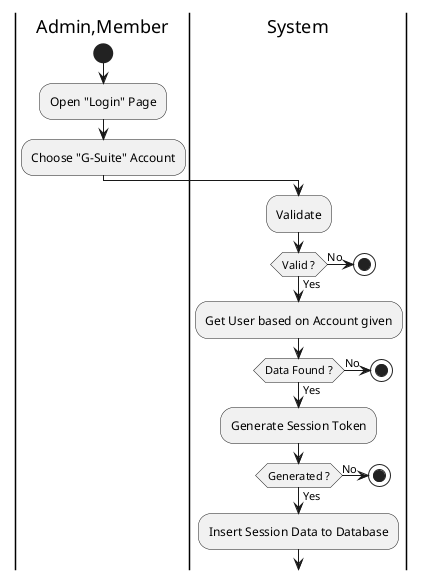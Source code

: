 @startuml Login

skinparam ConditionEndStyle hline
skinparam Monochrome true
skinparam Shadowing false

|Admin,Member|
start
:Open "Login" Page;
:Choose "G-Suite" Account;

|System|
:Validate;

if (Valid ?) then (Yes)
    :Get User based on Account given;

    if (Data Found ?) then (Yes)
        :Generate Session Token;
        if (Generated ?) then (Yes)
            :Insert Session Data to Database;
        else (No)
            Stop
        endif
    else (No)
        stop
    endif
else (No)
    stop
endif

@enduml